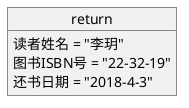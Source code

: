 @startuml
object return {
            读者姓名 = "李玥"
            图书ISBN号 = "22-32-19"
            还书日期 = "2018-4-3"
            }
@enduml